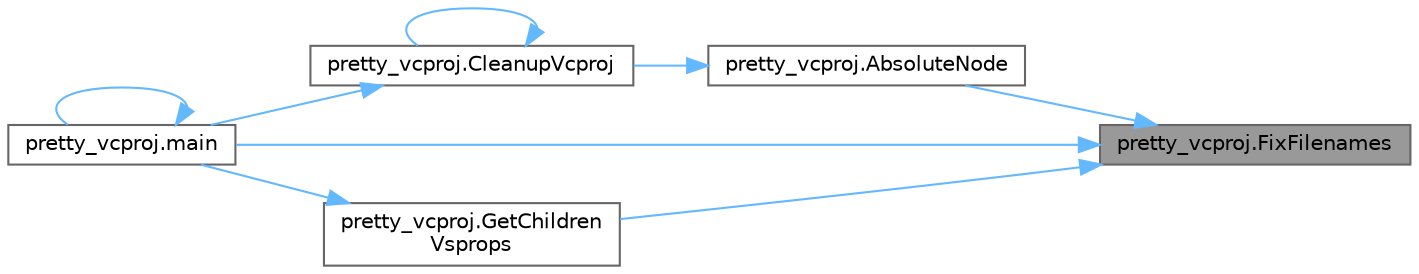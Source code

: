 digraph "pretty_vcproj.FixFilenames"
{
 // LATEX_PDF_SIZE
  bgcolor="transparent";
  edge [fontname=Helvetica,fontsize=10,labelfontname=Helvetica,labelfontsize=10];
  node [fontname=Helvetica,fontsize=10,shape=box,height=0.2,width=0.4];
  rankdir="RL";
  Node1 [id="Node000001",label="pretty_vcproj.FixFilenames",height=0.2,width=0.4,color="gray40", fillcolor="grey60", style="filled", fontcolor="black",tooltip=" "];
  Node1 -> Node2 [id="edge17_Node000001_Node000002",dir="back",color="steelblue1",style="solid",tooltip=" "];
  Node2 [id="Node000002",label="pretty_vcproj.AbsoluteNode",height=0.2,width=0.4,color="grey40", fillcolor="white", style="filled",URL="$namespacepretty__vcproj.html#a0ebb9534c27819865967c9663440c856",tooltip=" "];
  Node2 -> Node3 [id="edge18_Node000002_Node000003",dir="back",color="steelblue1",style="solid",tooltip=" "];
  Node3 [id="Node000003",label="pretty_vcproj.CleanupVcproj",height=0.2,width=0.4,color="grey40", fillcolor="white", style="filled",URL="$namespacepretty__vcproj.html#afa24917a60ef1b0a1d2672afca2fd8e7",tooltip=" "];
  Node3 -> Node3 [id="edge19_Node000003_Node000003",dir="back",color="steelblue1",style="solid",tooltip=" "];
  Node3 -> Node4 [id="edge20_Node000003_Node000004",dir="back",color="steelblue1",style="solid",tooltip=" "];
  Node4 [id="Node000004",label="pretty_vcproj.main",height=0.2,width=0.4,color="grey40", fillcolor="white", style="filled",URL="$namespacepretty__vcproj.html#ad9f0172dac5a27257adff0ac7853d9f8",tooltip=" "];
  Node4 -> Node4 [id="edge21_Node000004_Node000004",dir="back",color="steelblue1",style="solid",tooltip=" "];
  Node1 -> Node5 [id="edge22_Node000001_Node000005",dir="back",color="steelblue1",style="solid",tooltip=" "];
  Node5 [id="Node000005",label="pretty_vcproj.GetChildren\lVsprops",height=0.2,width=0.4,color="grey40", fillcolor="white", style="filled",URL="$namespacepretty__vcproj.html#af6ded36c1e60b5e4ec9e03f824fc9e3e",tooltip=" "];
  Node5 -> Node4 [id="edge23_Node000005_Node000004",dir="back",color="steelblue1",style="solid",tooltip=" "];
  Node1 -> Node4 [id="edge24_Node000001_Node000004",dir="back",color="steelblue1",style="solid",tooltip=" "];
}
